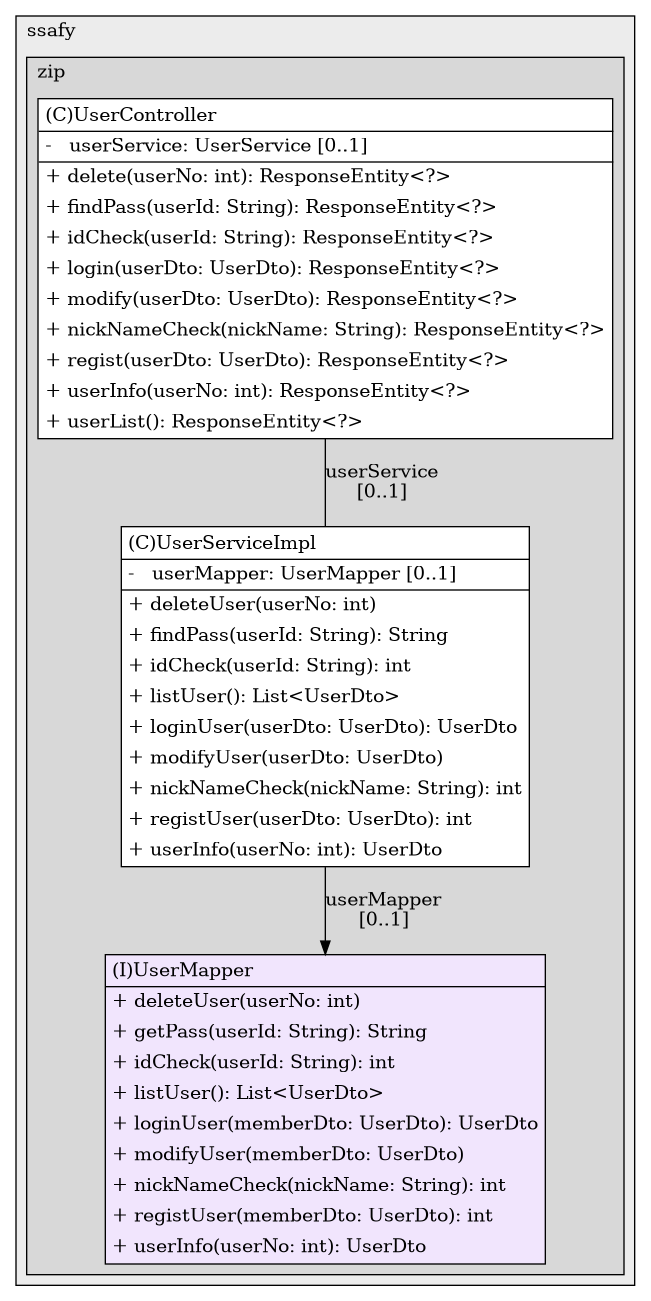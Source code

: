 @startuml

/' diagram meta data start
config=StructureConfiguration;
{
  "projectClassification": {
    "searchMode": "OpenProject", // OpenProject, AllProjects
    "includedProjects": "",
    "pathEndKeywords": "*.impl",
    "isClientPath": "",
    "isClientName": "",
    "isTestPath": "",
    "isTestName": "",
    "isMappingPath": "",
    "isMappingName": "",
    "isDataAccessPath": "",
    "isDataAccessName": "",
    "isDataStructurePath": "",
    "isDataStructureName": "",
    "isInterfaceStructuresPath": "",
    "isInterfaceStructuresName": "",
    "isEntryPointPath": "",
    "isEntryPointName": "",
    "treatFinalFieldsAsMandatory": false
  },
  "graphRestriction": {
    "classPackageExcludeFilter": "",
    "classPackageIncludeFilter": "",
    "classNameExcludeFilter": "",
    "classNameIncludeFilter": "",
    "methodNameExcludeFilter": "",
    "methodNameIncludeFilter": "",
    "removeByInheritance": "", // inheritance/annotation based filtering is done in a second step
    "removeByAnnotation": "",
    "removeByClassPackage": "", // cleanup the graph after inheritance/annotation based filtering is done
    "removeByClassName": "",
    "cutMappings": false,
    "cutEnum": true,
    "cutTests": true,
    "cutClient": true,
    "cutDataAccess": false,
    "cutInterfaceStructures": false,
    "cutDataStructures": false,
    "cutGetterAndSetter": true,
    "cutConstructors": true
  },
  "graphTraversal": {
    "forwardDepth": 6,
    "backwardDepth": 6,
    "classPackageExcludeFilter": "",
    "classPackageIncludeFilter": "",
    "classNameExcludeFilter": "",
    "classNameIncludeFilter": "",
    "methodNameExcludeFilter": "",
    "methodNameIncludeFilter": "",
    "hideMappings": false,
    "hideDataStructures": false,
    "hidePrivateMethods": true,
    "hideInterfaceCalls": true, // indirection: implementation -> interface (is hidden) -> implementation
    "onlyShowApplicationEntryPoints": false, // root node is included
    "useMethodCallsForStructureDiagram": "ForwardOnly" // ForwardOnly, BothDirections, No
  },
  "details": {
    "aggregation": "GroupByClass", // ByClass, GroupByClass, None
    "showClassGenericTypes": true,
    "showMethods": true,
    "showMethodParameterNames": true,
    "showMethodParameterTypes": true,
    "showMethodReturnType": true,
    "showPackageLevels": 2,
    "showDetailedClassStructure": true
  },
  "rootClass": "com.ssafy.zip.user.model.mapper.UserMapper",
  "extensionCallbackMethod": "" // qualified.class.name#methodName - signature: public static String method(String)
}
diagram meta data end '/



digraph g {
    rankdir="TB"
    splines=polyline
    

'nodes 
subgraph cluster_109727380 { 
   	label=ssafy
	labeljust=l
	fillcolor="#ececec"
	style=filled
   
   subgraph cluster_82814151 { 
   	label=zip
	labeljust=l
	fillcolor="#d8d8d8"
	style=filled
   
   UserController1817088075[
	label=<<TABLE BORDER="1" CELLBORDER="0" CELLPADDING="4" CELLSPACING="0">
<TR><TD ALIGN="LEFT" >(C)UserController</TD></TR>
<HR/>
<TR><TD ALIGN="LEFT" >-   userService: UserService [0..1]</TD></TR>
<HR/>
<TR><TD ALIGN="LEFT" >+ delete(userNo: int): ResponseEntity&lt;?&gt;</TD></TR>
<TR><TD ALIGN="LEFT" >+ findPass(userId: String): ResponseEntity&lt;?&gt;</TD></TR>
<TR><TD ALIGN="LEFT" >+ idCheck(userId: String): ResponseEntity&lt;?&gt;</TD></TR>
<TR><TD ALIGN="LEFT" >+ login(userDto: UserDto): ResponseEntity&lt;?&gt;</TD></TR>
<TR><TD ALIGN="LEFT" >+ modify(userDto: UserDto): ResponseEntity&lt;?&gt;</TD></TR>
<TR><TD ALIGN="LEFT" >+ nickNameCheck(nickName: String): ResponseEntity&lt;?&gt;</TD></TR>
<TR><TD ALIGN="LEFT" >+ regist(userDto: UserDto): ResponseEntity&lt;?&gt;</TD></TR>
<TR><TD ALIGN="LEFT" >+ userInfo(userNo: int): ResponseEntity&lt;?&gt;</TD></TR>
<TR><TD ALIGN="LEFT" >+ userList(): ResponseEntity&lt;?&gt;</TD></TR>
</TABLE>>
	style=filled
	margin=0
	shape=plaintext
	fillcolor="#FFFFFF"
];

UserMapper933366379[
	label=<<TABLE BORDER="1" CELLBORDER="0" CELLPADDING="4" CELLSPACING="0">
<TR><TD ALIGN="LEFT" >(I)UserMapper</TD></TR>
<HR/>
<TR><TD ALIGN="LEFT" >+ deleteUser(userNo: int)</TD></TR>
<TR><TD ALIGN="LEFT" >+ getPass(userId: String): String</TD></TR>
<TR><TD ALIGN="LEFT" >+ idCheck(userId: String): int</TD></TR>
<TR><TD ALIGN="LEFT" >+ listUser(): List&lt;UserDto&gt;</TD></TR>
<TR><TD ALIGN="LEFT" >+ loginUser(memberDto: UserDto): UserDto</TD></TR>
<TR><TD ALIGN="LEFT" >+ modifyUser(memberDto: UserDto)</TD></TR>
<TR><TD ALIGN="LEFT" >+ nickNameCheck(nickName: String): int</TD></TR>
<TR><TD ALIGN="LEFT" >+ registUser(memberDto: UserDto): int</TD></TR>
<TR><TD ALIGN="LEFT" >+ userInfo(userNo: int): UserDto</TD></TR>
</TABLE>>
	style=filled
	margin=0
	shape=plaintext
	fillcolor="#F1E5FD"
];

UserServiceImpl2017953311[
	label=<<TABLE BORDER="1" CELLBORDER="0" CELLPADDING="4" CELLSPACING="0">
<TR><TD ALIGN="LEFT" >(C)UserServiceImpl</TD></TR>
<HR/>
<TR><TD ALIGN="LEFT" >-   userMapper: UserMapper [0..1]</TD></TR>
<HR/>
<TR><TD ALIGN="LEFT" >+ deleteUser(userNo: int)</TD></TR>
<TR><TD ALIGN="LEFT" >+ findPass(userId: String): String</TD></TR>
<TR><TD ALIGN="LEFT" >+ idCheck(userId: String): int</TD></TR>
<TR><TD ALIGN="LEFT" >+ listUser(): List&lt;UserDto&gt;</TD></TR>
<TR><TD ALIGN="LEFT" >+ loginUser(userDto: UserDto): UserDto</TD></TR>
<TR><TD ALIGN="LEFT" >+ modifyUser(userDto: UserDto)</TD></TR>
<TR><TD ALIGN="LEFT" >+ nickNameCheck(nickName: String): int</TD></TR>
<TR><TD ALIGN="LEFT" >+ registUser(userDto: UserDto): int</TD></TR>
<TR><TD ALIGN="LEFT" >+ userInfo(userNo: int): UserDto</TD></TR>
</TABLE>>
	style=filled
	margin=0
	shape=plaintext
	fillcolor="#FFFFFF"
];
} 
} 

'edges    
UserController1817088075 -> UserServiceImpl2017953311[label="userService
[0..1]", arrowhead=none];
UserServiceImpl2017953311 -> UserMapper933366379[label="userMapper
[0..1]"];
    
}
@enduml